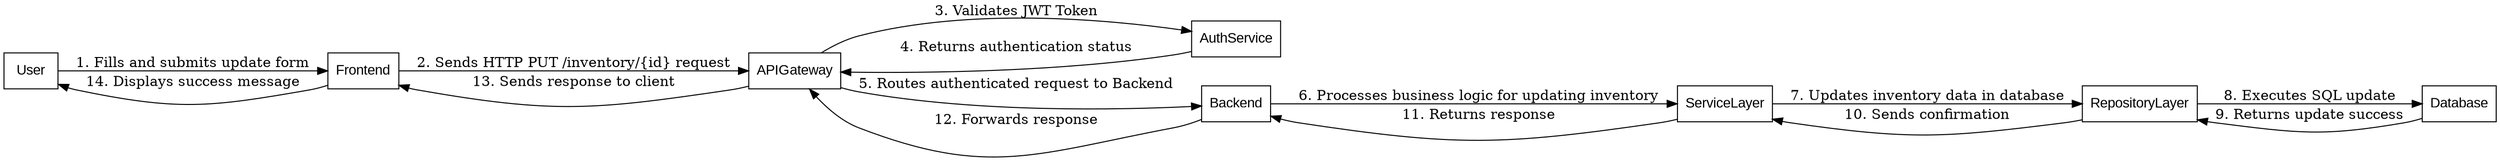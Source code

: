 digraph UpdateInventoryRecord {
    rankdir=LR;
    node [shape=record, fontname=Arial];

    User -> Frontend [label="1. Fills and submits update form"];
    Frontend -> APIGateway [label="2. Sends HTTP PUT /inventory/{id} request"];
    APIGateway -> AuthService [label="3. Validates JWT Token"];
    AuthService -> APIGateway [label="4. Returns authentication status"];
    APIGateway -> Backend [label="5. Routes authenticated request to Backend"];
    Backend -> ServiceLayer [label="6. Processes business logic for updating inventory"];
    ServiceLayer -> RepositoryLayer [label="7. Updates inventory data in database"];
    RepositoryLayer -> Database [label="8. Executes SQL update"];
    Database -> RepositoryLayer [label="9. Returns update success"];
    RepositoryLayer -> ServiceLayer [label="10. Sends confirmation"];
    ServiceLayer -> Backend [label="11. Returns response"];
    Backend -> APIGateway [label="12. Forwards response"];
    APIGateway -> Frontend [label="13. Sends response to client"];
    Frontend -> User [label="14. Displays success message"];
}